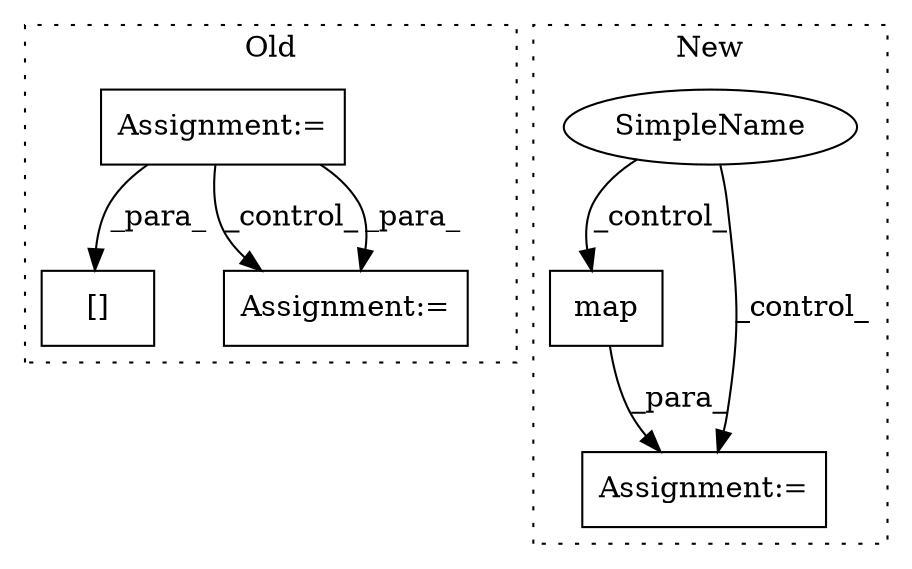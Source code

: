 digraph G {
subgraph cluster0 {
1 [label="[]" a="2" s="3873,3887" l="13,1" shape="box"];
4 [label="Assignment:=" a="7" s="3531" l="1" shape="box"];
6 [label="Assignment:=" a="7" s="3841" l="1" shape="box"];
label = "Old";
style="dotted";
}
subgraph cluster1 {
2 [label="map" a="32" s="6268,6329" l="4,1" shape="box"];
3 [label="Assignment:=" a="7" s="6262" l="1" shape="box"];
5 [label="SimpleName" a="42" s="" l="" shape="ellipse"];
label = "New";
style="dotted";
}
2 -> 3 [label="_para_"];
4 -> 6 [label="_control_"];
4 -> 6 [label="_para_"];
4 -> 1 [label="_para_"];
5 -> 3 [label="_control_"];
5 -> 2 [label="_control_"];
}